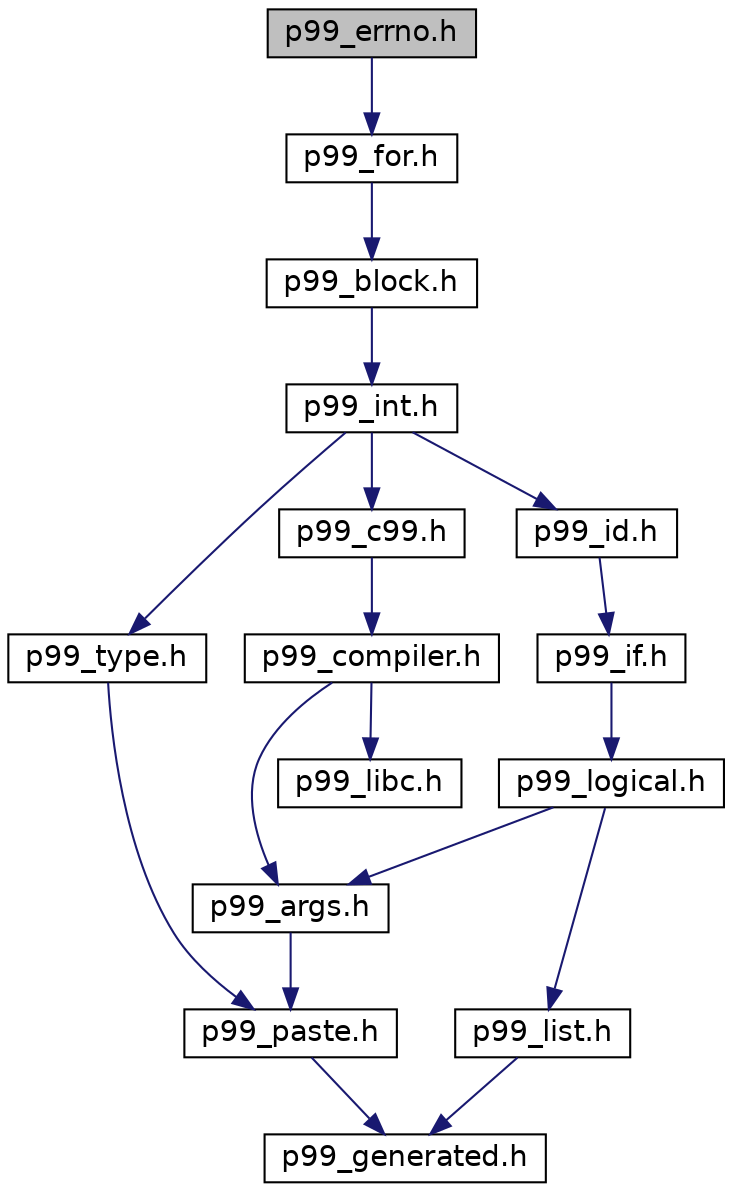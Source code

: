 digraph "p99_errno.h"
{
 // LATEX_PDF_SIZE
  edge [fontname="Helvetica",fontsize="14",labelfontname="Helvetica",labelfontsize="14"];
  node [fontname="Helvetica",fontsize="14",shape=record];
  Node1 [label="p99_errno.h",height=0.2,width=0.4,color="black", fillcolor="grey75", style="filled", fontcolor="black",tooltip=" "];
  Node1 -> Node2 [color="midnightblue",fontsize="14",style="solid",fontname="Helvetica"];
  Node2 [label="p99_for.h",height=0.2,width=0.4,color="black", fillcolor="white", style="filled",URL="$p99__for_8h.html",tooltip="A preprocessor for loop implementation and some derived list handling macros."];
  Node2 -> Node3 [color="midnightblue",fontsize="14",style="solid",fontname="Helvetica"];
  Node3 [label="p99_block.h",height=0.2,width=0.4,color="black", fillcolor="white", style="filled",URL="$p99__block_8h.html",tooltip="Macros that implement controlling blocks."];
  Node3 -> Node4 [color="midnightblue",fontsize="14",style="solid",fontname="Helvetica"];
  Node4 [label="p99_int.h",height=0.2,width=0.4,color="black", fillcolor="white", style="filled",URL="$p99__int_8h.html",tooltip="Macros handling integer types and initialization."];
  Node4 -> Node5 [color="midnightblue",fontsize="14",style="solid",fontname="Helvetica"];
  Node5 [label="p99_c99.h",height=0.2,width=0.4,color="black", fillcolor="white", style="filled",URL="$p99__c99_8h.html",tooltip="C99 specific include files that are required by the standard."];
  Node5 -> Node6 [color="midnightblue",fontsize="14",style="solid",fontname="Helvetica"];
  Node6 [label="p99_compiler.h",height=0.2,width=0.4,color="black", fillcolor="white", style="filled",URL="$p99__compiler_8h.html",tooltip="Group compiler dependencies together in one file."];
  Node6 -> Node7 [color="midnightblue",fontsize="14",style="solid",fontname="Helvetica"];
  Node7 [label="p99_args.h",height=0.2,width=0.4,color="black", fillcolor="white", style="filled",URL="$p99__args_8h.html",tooltip="Providing macros that handle variadic macro argument lists."];
  Node7 -> Node8 [color="midnightblue",fontsize="14",style="solid",fontname="Helvetica"];
  Node8 [label="p99_paste.h",height=0.2,width=0.4,color="black", fillcolor="white", style="filled",URL="$p99__paste_8h.html",tooltip="macros that paste tokens in a predictable way"];
  Node8 -> Node9 [color="midnightblue",fontsize="14",style="solid",fontname="Helvetica"];
  Node9 [label="p99_generated.h",height=0.2,width=0.4,color="black", fillcolor="white", style="filled",URL="$p99__generated_8h.html",tooltip="automatically generated macros to handle variadic macros."];
  Node6 -> Node10 [color="midnightblue",fontsize="14",style="solid",fontname="Helvetica"];
  Node10 [label="p99_libc.h",height=0.2,width=0.4,color="black", fillcolor="white", style="filled",URL="$p99__libc_8h.html",tooltip="Group C library dependencies together in one file."];
  Node4 -> Node11 [color="midnightblue",fontsize="14",style="solid",fontname="Helvetica"];
  Node11 [label="p99_id.h",height=0.2,width=0.4,color="black", fillcolor="white", style="filled",URL="$p99__id_8h.html",tooltip="Implement a simple FILEID that changes each time this file is included somewhere."];
  Node11 -> Node12 [color="midnightblue",fontsize="14",style="solid",fontname="Helvetica"];
  Node12 [label="p99_if.h",height=0.2,width=0.4,color="black", fillcolor="white", style="filled",URL="$p99__if_8h.html",tooltip="preprocessor conditionals to use inside macros"];
  Node12 -> Node13 [color="midnightblue",fontsize="14",style="solid",fontname="Helvetica"];
  Node13 [label="p99_logical.h",height=0.2,width=0.4,color="black", fillcolor="white", style="filled",URL="$p99__logical_8h.html",tooltip="macros to handle Boolean conditions at compile time."];
  Node13 -> Node7 [color="midnightblue",fontsize="14",style="solid",fontname="Helvetica"];
  Node13 -> Node14 [color="midnightblue",fontsize="14",style="solid",fontname="Helvetica"];
  Node14 [label="p99_list.h",height=0.2,width=0.4,color="black", fillcolor="white", style="filled",URL="$p99__list_8h.html",tooltip="Basis macros to process the parameter list of a variadic macro."];
  Node14 -> Node9 [color="midnightblue",fontsize="14",style="solid",fontname="Helvetica"];
  Node4 -> Node15 [color="midnightblue",fontsize="14",style="solid",fontname="Helvetica"];
  Node15 [label="p99_type.h",height=0.2,width=0.4,color="black", fillcolor="white", style="filled",URL="$p99__type_8h.html",tooltip=" "];
  Node15 -> Node8 [color="midnightblue",fontsize="14",style="solid",fontname="Helvetica"];
}
